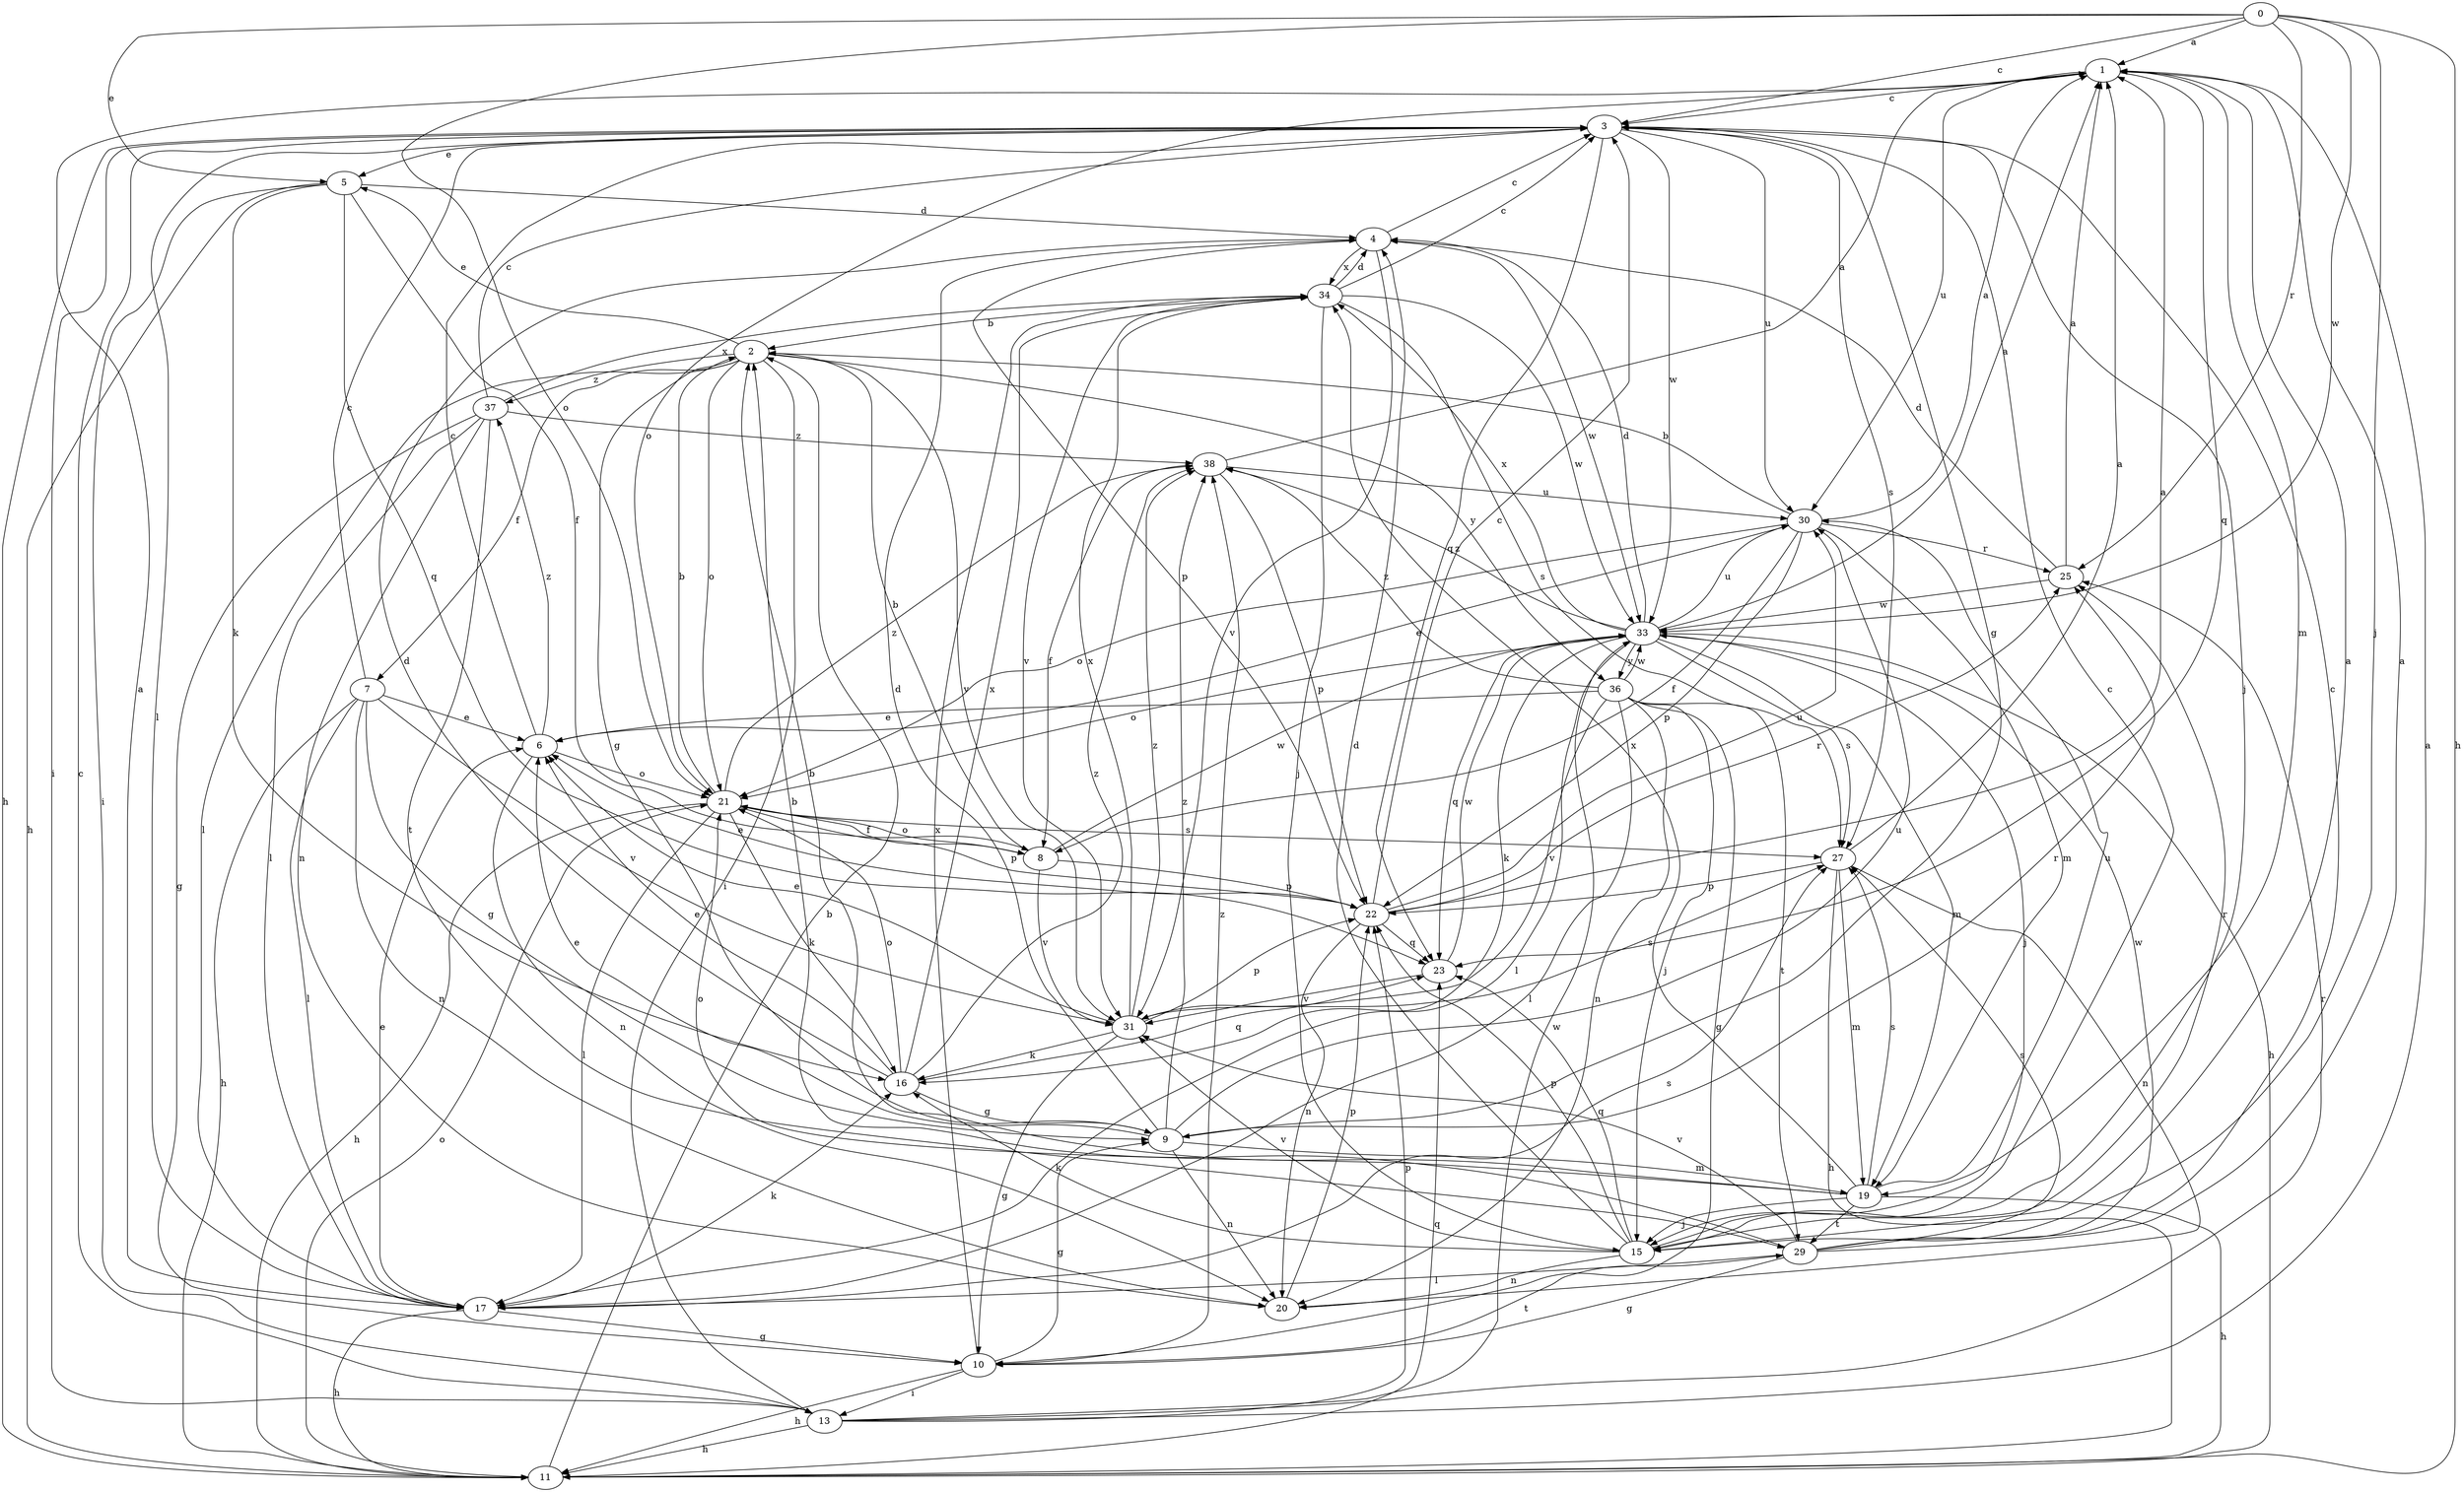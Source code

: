 strict digraph  {
0;
1;
2;
3;
4;
5;
6;
7;
8;
9;
10;
11;
13;
15;
16;
17;
19;
20;
21;
22;
23;
25;
27;
29;
30;
31;
33;
34;
36;
37;
38;
0 -> 1  [label=a];
0 -> 3  [label=c];
0 -> 5  [label=e];
0 -> 11  [label=h];
0 -> 15  [label=j];
0 -> 21  [label=o];
0 -> 25  [label=r];
0 -> 33  [label=w];
1 -> 3  [label=c];
1 -> 19  [label=m];
1 -> 21  [label=o];
1 -> 23  [label=q];
1 -> 30  [label=u];
2 -> 5  [label=e];
2 -> 7  [label=f];
2 -> 9  [label=g];
2 -> 13  [label=i];
2 -> 17  [label=l];
2 -> 21  [label=o];
2 -> 31  [label=v];
2 -> 36  [label=y];
2 -> 37  [label=z];
3 -> 5  [label=e];
3 -> 9  [label=g];
3 -> 11  [label=h];
3 -> 13  [label=i];
3 -> 15  [label=j];
3 -> 17  [label=l];
3 -> 23  [label=q];
3 -> 27  [label=s];
3 -> 30  [label=u];
3 -> 33  [label=w];
4 -> 3  [label=c];
4 -> 22  [label=p];
4 -> 31  [label=v];
4 -> 33  [label=w];
4 -> 34  [label=x];
5 -> 4  [label=d];
5 -> 8  [label=f];
5 -> 11  [label=h];
5 -> 13  [label=i];
5 -> 16  [label=k];
5 -> 23  [label=q];
6 -> 3  [label=c];
6 -> 20  [label=n];
6 -> 21  [label=o];
6 -> 37  [label=z];
7 -> 3  [label=c];
7 -> 6  [label=e];
7 -> 9  [label=g];
7 -> 11  [label=h];
7 -> 17  [label=l];
7 -> 20  [label=n];
7 -> 31  [label=v];
8 -> 2  [label=b];
8 -> 21  [label=o];
8 -> 22  [label=p];
8 -> 31  [label=v];
8 -> 33  [label=w];
9 -> 4  [label=d];
9 -> 6  [label=e];
9 -> 19  [label=m];
9 -> 20  [label=n];
9 -> 25  [label=r];
9 -> 30  [label=u];
9 -> 38  [label=z];
10 -> 9  [label=g];
10 -> 11  [label=h];
10 -> 13  [label=i];
10 -> 29  [label=t];
10 -> 34  [label=x];
10 -> 38  [label=z];
11 -> 2  [label=b];
11 -> 21  [label=o];
11 -> 23  [label=q];
13 -> 1  [label=a];
13 -> 3  [label=c];
13 -> 11  [label=h];
13 -> 22  [label=p];
13 -> 25  [label=r];
13 -> 33  [label=w];
15 -> 1  [label=a];
15 -> 3  [label=c];
15 -> 4  [label=d];
15 -> 16  [label=k];
15 -> 20  [label=n];
15 -> 22  [label=p];
15 -> 23  [label=q];
15 -> 25  [label=r];
15 -> 31  [label=v];
16 -> 4  [label=d];
16 -> 6  [label=e];
16 -> 9  [label=g];
16 -> 21  [label=o];
16 -> 23  [label=q];
16 -> 34  [label=x];
16 -> 38  [label=z];
17 -> 1  [label=a];
17 -> 6  [label=e];
17 -> 10  [label=g];
17 -> 11  [label=h];
17 -> 16  [label=k];
17 -> 27  [label=s];
19 -> 2  [label=b];
19 -> 11  [label=h];
19 -> 15  [label=j];
19 -> 21  [label=o];
19 -> 27  [label=s];
19 -> 29  [label=t];
19 -> 30  [label=u];
19 -> 34  [label=x];
20 -> 22  [label=p];
21 -> 2  [label=b];
21 -> 8  [label=f];
21 -> 11  [label=h];
21 -> 16  [label=k];
21 -> 17  [label=l];
21 -> 22  [label=p];
21 -> 27  [label=s];
21 -> 38  [label=z];
22 -> 1  [label=a];
22 -> 3  [label=c];
22 -> 6  [label=e];
22 -> 20  [label=n];
22 -> 23  [label=q];
22 -> 25  [label=r];
22 -> 30  [label=u];
23 -> 31  [label=v];
23 -> 33  [label=w];
25 -> 1  [label=a];
25 -> 4  [label=d];
25 -> 33  [label=w];
27 -> 1  [label=a];
27 -> 11  [label=h];
27 -> 19  [label=m];
27 -> 20  [label=n];
27 -> 22  [label=p];
29 -> 1  [label=a];
29 -> 2  [label=b];
29 -> 3  [label=c];
29 -> 10  [label=g];
29 -> 17  [label=l];
29 -> 27  [label=s];
29 -> 31  [label=v];
29 -> 33  [label=w];
30 -> 1  [label=a];
30 -> 2  [label=b];
30 -> 6  [label=e];
30 -> 8  [label=f];
30 -> 19  [label=m];
30 -> 21  [label=o];
30 -> 22  [label=p];
30 -> 25  [label=r];
31 -> 6  [label=e];
31 -> 10  [label=g];
31 -> 16  [label=k];
31 -> 22  [label=p];
31 -> 27  [label=s];
31 -> 34  [label=x];
31 -> 38  [label=z];
33 -> 1  [label=a];
33 -> 4  [label=d];
33 -> 11  [label=h];
33 -> 15  [label=j];
33 -> 16  [label=k];
33 -> 17  [label=l];
33 -> 19  [label=m];
33 -> 21  [label=o];
33 -> 23  [label=q];
33 -> 27  [label=s];
33 -> 30  [label=u];
33 -> 34  [label=x];
33 -> 36  [label=y];
33 -> 38  [label=z];
34 -> 2  [label=b];
34 -> 3  [label=c];
34 -> 4  [label=d];
34 -> 15  [label=j];
34 -> 27  [label=s];
34 -> 31  [label=v];
34 -> 33  [label=w];
36 -> 6  [label=e];
36 -> 10  [label=g];
36 -> 15  [label=j];
36 -> 17  [label=l];
36 -> 20  [label=n];
36 -> 29  [label=t];
36 -> 31  [label=v];
36 -> 33  [label=w];
36 -> 38  [label=z];
37 -> 3  [label=c];
37 -> 10  [label=g];
37 -> 17  [label=l];
37 -> 20  [label=n];
37 -> 29  [label=t];
37 -> 34  [label=x];
37 -> 38  [label=z];
38 -> 1  [label=a];
38 -> 8  [label=f];
38 -> 22  [label=p];
38 -> 30  [label=u];
}
